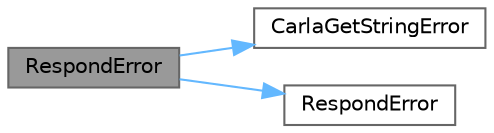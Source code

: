 digraph "RespondError"
{
 // INTERACTIVE_SVG=YES
 // LATEX_PDF_SIZE
  bgcolor="transparent";
  edge [fontname=Helvetica,fontsize=10,labelfontname=Helvetica,labelfontsize=10];
  node [fontname=Helvetica,fontsize=10,shape=box,height=0.2,width=0.4];
  rankdir="LR";
  Node1 [id="Node000001",label="RespondError",height=0.2,width=0.4,color="gray40", fillcolor="grey60", style="filled", fontcolor="black",tooltip=" "];
  Node1 -> Node2 [id="edge1_Node000001_Node000002",color="steelblue1",style="solid",tooltip=" "];
  Node2 [id="Node000002",label="CarlaGetStringError",height=0.2,width=0.4,color="grey40", fillcolor="white", style="filled",URL="$de/d84/CarlaServerResponse_8cpp.html#a55d4045c86aebf101a19d8731be29886",tooltip=" "];
  Node1 -> Node3 [id="edge2_Node000001_Node000003",color="steelblue1",style="solid",tooltip=" "];
  Node3 [id="Node000003",label="RespondError",height=0.2,width=0.4,color="grey40", fillcolor="white", style="filled",URL="$db/d6c/CarlaServer_8cpp.html#abe02dedaaab1da1c4030e2c1823e8618",tooltip=" "];
}
